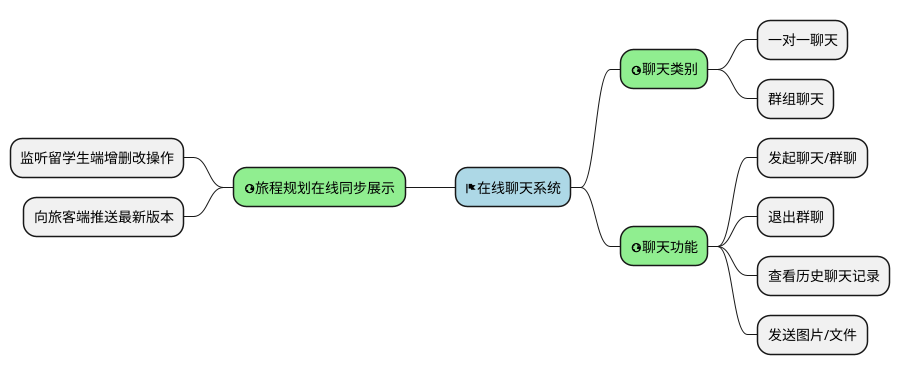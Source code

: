 @startmindmap
'https://plantuml.com/mindmap-diagram

+[#lightblue] <&flag>在线聊天系统
++[#lightgreen] <&globe>聊天类别
+++ 一对一聊天
+++ 群组聊天
++[#lightgreen] <&globe>聊天功能
+++ 发起聊天/群聊
+++ 退出群聊
+++ 查看历史聊天记录
+++ 发送图片/文件
--[#lightgreen] <&globe>旅程规划在线同步展示
--- 监听留学生端增删改操作
--- 向旅客端推送最新版本


@endmindmap
